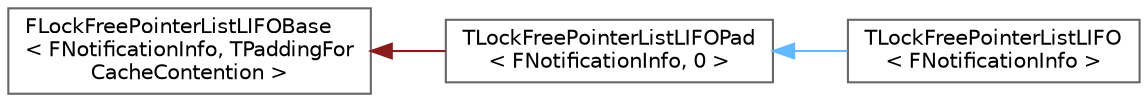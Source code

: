 digraph "Graphical Class Hierarchy"
{
 // INTERACTIVE_SVG=YES
 // LATEX_PDF_SIZE
  bgcolor="transparent";
  edge [fontname=Helvetica,fontsize=10,labelfontname=Helvetica,labelfontsize=10];
  node [fontname=Helvetica,fontsize=10,shape=box,height=0.2,width=0.4];
  rankdir="LR";
  Node0 [id="Node000000",label="FLockFreePointerListLIFOBase\l\< FNotificationInfo, TPaddingFor\lCacheContention \>",height=0.2,width=0.4,color="grey40", fillcolor="white", style="filled",URL="$d7/dbf/classFLockFreePointerListLIFOBase.html",tooltip=" "];
  Node0 -> Node1 [id="edge4307_Node000000_Node000001",dir="back",color="firebrick4",style="solid",tooltip=" "];
  Node1 [id="Node000001",label="TLockFreePointerListLIFOPad\l\< FNotificationInfo, 0 \>",height=0.2,width=0.4,color="grey40", fillcolor="white", style="filled",URL="$dc/d66/classTLockFreePointerListLIFOPad.html",tooltip=" "];
  Node1 -> Node2 [id="edge4308_Node000001_Node000002",dir="back",color="steelblue1",style="solid",tooltip=" "];
  Node2 [id="Node000002",label="TLockFreePointerListLIFO\l\< FNotificationInfo \>",height=0.2,width=0.4,color="grey40", fillcolor="white", style="filled",URL="$df/d6c/classTLockFreePointerListLIFO.html",tooltip=" "];
}
